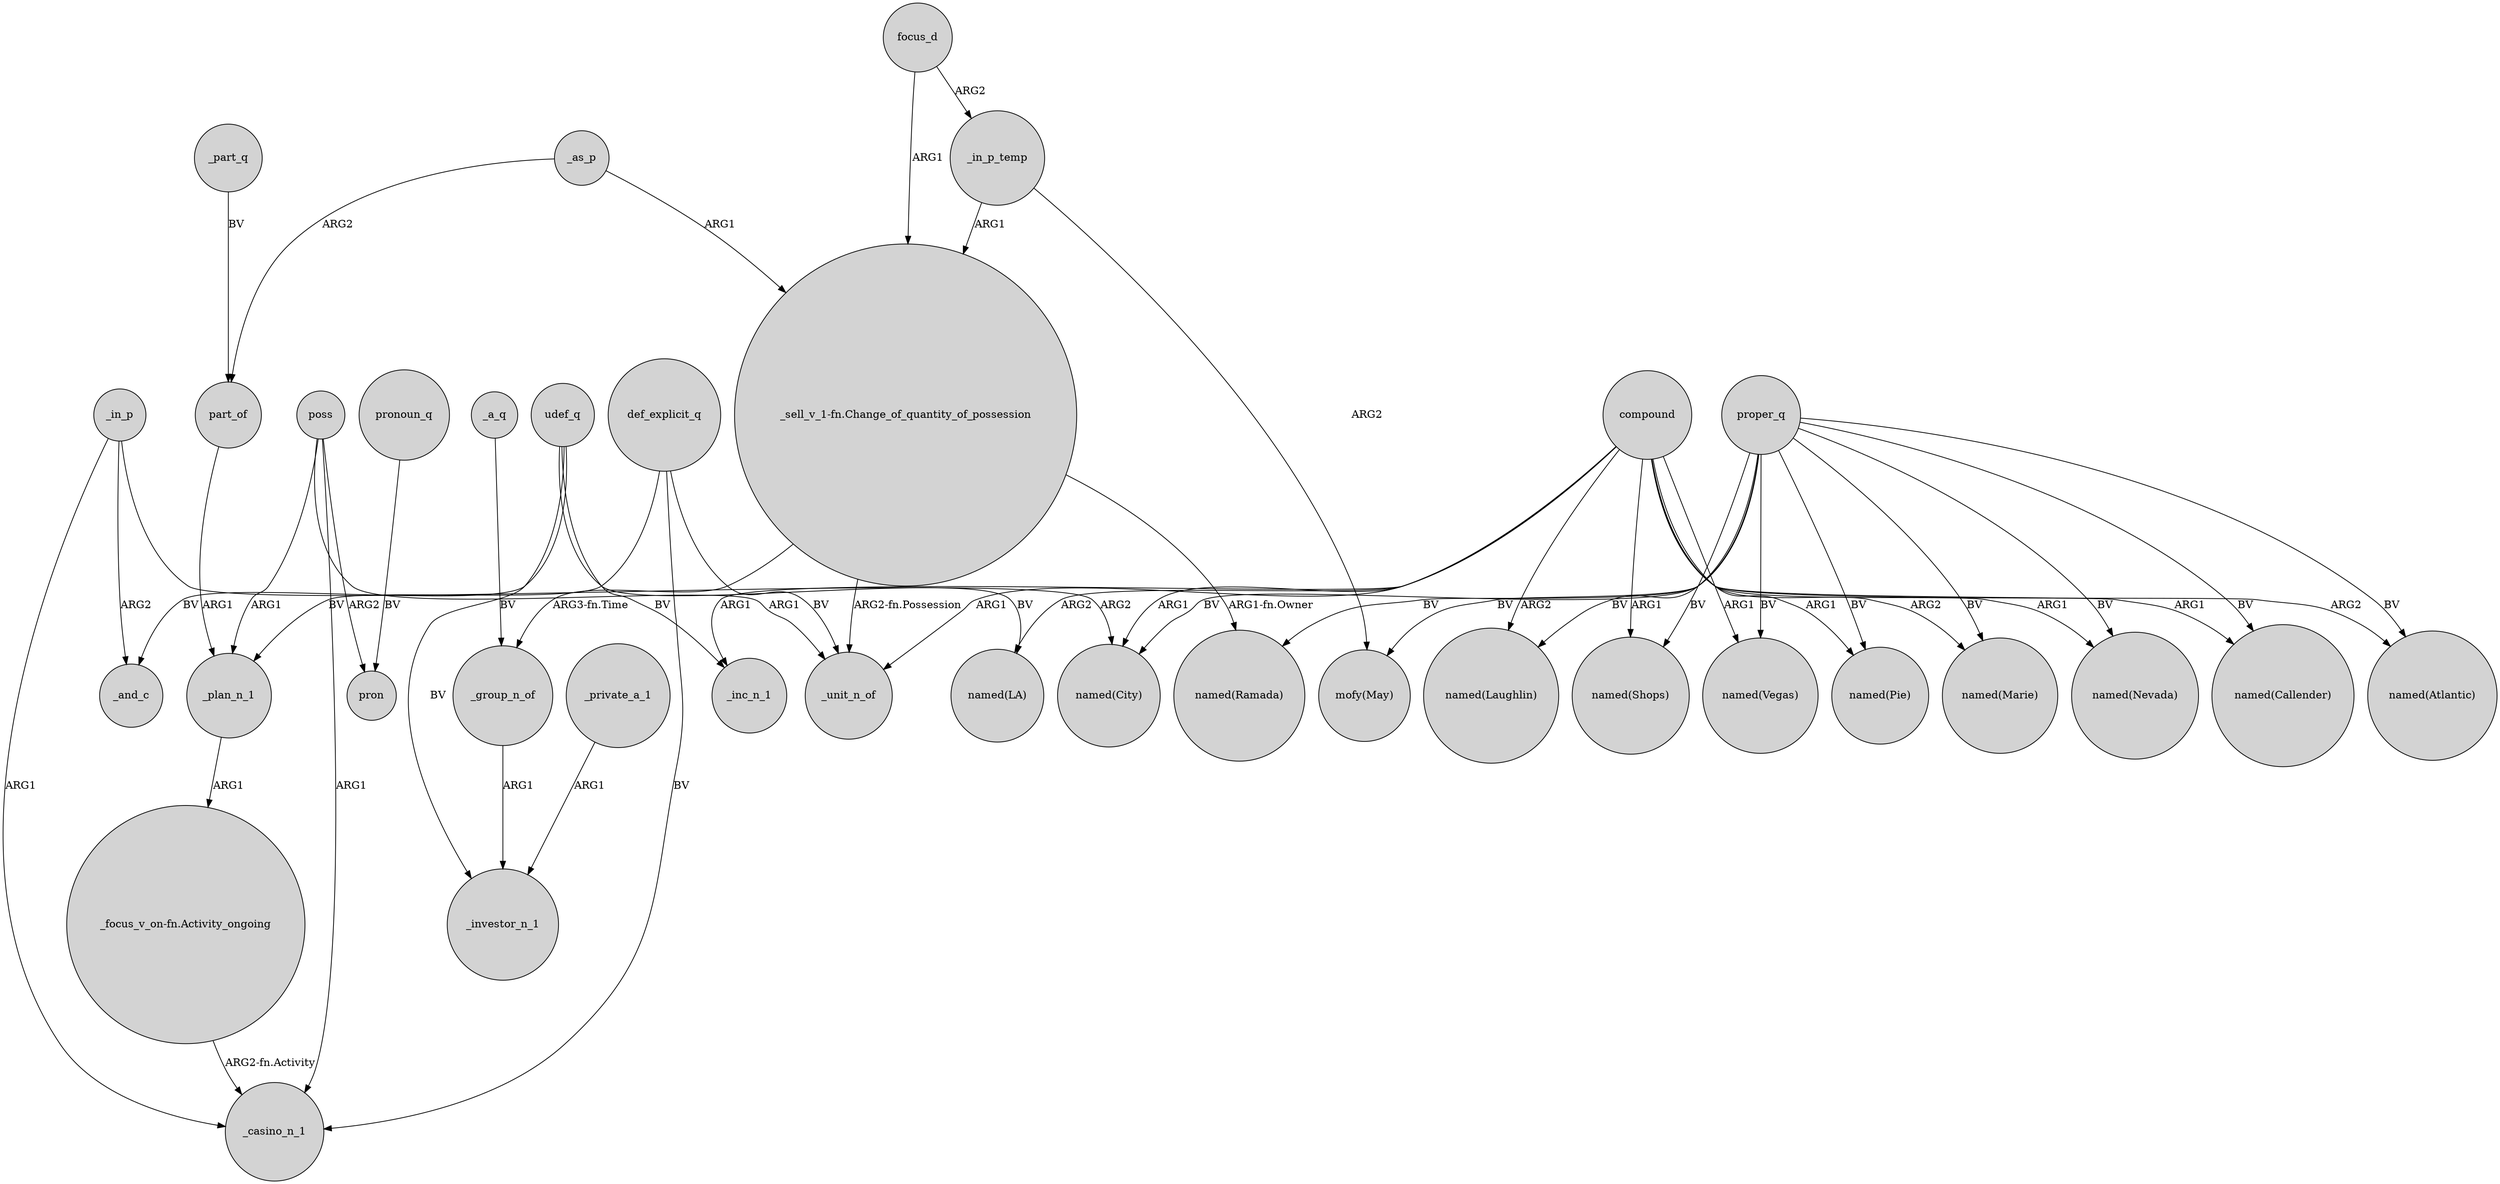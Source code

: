 digraph {
	node [shape=circle style=filled]
	_private_a_1 -> _investor_n_1 [label=ARG1]
	poss -> _casino_n_1 [label=ARG1]
	compound -> "named(City)" [label=ARG1]
	_in_p -> _and_c [label=ARG2]
	_as_p -> part_of [label=ARG2]
	proper_q -> "named(Atlantic)" [label=BV]
	def_explicit_q -> _plan_n_1 [label=BV]
	compound -> "named(Shops)" [label=ARG1]
	def_explicit_q -> _casino_n_1 [label=BV]
	compound -> "named(Callender)" [label=ARG1]
	_in_p_temp -> "_sell_v_1-fn.Change_of_quantity_of_possession" [label=ARG1]
	_plan_n_1 -> "_focus_v_on-fn.Activity_ongoing" [label=ARG1]
	_in_p -> "named(City)" [label=ARG2]
	"_sell_v_1-fn.Change_of_quantity_of_possession" -> _unit_n_of [label="ARG2-fn.Possession"]
	udef_q -> _and_c [label=BV]
	"_focus_v_on-fn.Activity_ongoing" -> _casino_n_1 [label="ARG2-fn.Activity"]
	_a_q -> _group_n_of [label=BV]
	_as_p -> "_sell_v_1-fn.Change_of_quantity_of_possession" [label=ARG1]
	proper_q -> "mofy(May)" [label=BV]
	proper_q -> "named(Pie)" [label=BV]
	compound -> _inc_n_1 [label=ARG1]
	proper_q -> "named(Marie)" [label=BV]
	pronoun_q -> pron [label=BV]
	_in_p -> _casino_n_1 [label=ARG1]
	udef_q -> _inc_n_1 [label=BV]
	proper_q -> "named(Vegas)" [label=BV]
	poss -> pron [label=ARG2]
	focus_d -> "_sell_v_1-fn.Change_of_quantity_of_possession" [label=ARG1]
	proper_q -> "named(Callender)" [label=BV]
	def_explicit_q -> _unit_n_of [label=BV]
	_part_q -> part_of [label=BV]
	poss -> _plan_n_1 [label=ARG1]
	proper_q -> "named(Shops)" [label=BV]
	proper_q -> "named(Ramada)" [label=BV]
	"_sell_v_1-fn.Change_of_quantity_of_possession" -> _group_n_of [label="ARG3-fn.Time"]
	part_of -> _plan_n_1 [label=ARG1]
	compound -> "named(Pie)" [label=ARG1]
	compound -> "named(Atlantic)" [label=ARG2]
	focus_d -> _in_p_temp [label=ARG2]
	proper_q -> "named(City)" [label=BV]
	compound -> "named(Laughlin)" [label=ARG2]
	compound -> "named(LA)" [label=ARG2]
	_group_n_of -> _investor_n_1 [label=ARG1]
	proper_q -> "named(Nevada)" [label=BV]
	_in_p_temp -> "mofy(May)" [label=ARG2]
	poss -> _unit_n_of [label=ARG1]
	compound -> _unit_n_of [label=ARG1]
	compound -> "named(Marie)" [label=ARG2]
	udef_q -> _investor_n_1 [label=BV]
	compound -> "named(Vegas)" [label=ARG1]
	udef_q -> "named(LA)" [label=BV]
	proper_q -> "named(Laughlin)" [label=BV]
	compound -> "named(Nevada)" [label=ARG1]
	"_sell_v_1-fn.Change_of_quantity_of_possession" -> "named(Ramada)" [label="ARG1-fn.Owner"]
}
